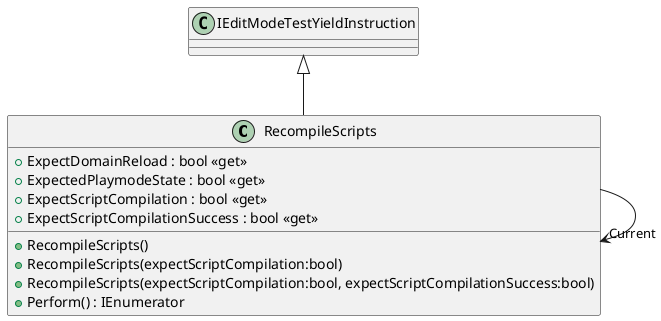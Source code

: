 @startuml
class RecompileScripts {
    + RecompileScripts()
    + RecompileScripts(expectScriptCompilation:bool)
    + RecompileScripts(expectScriptCompilation:bool, expectScriptCompilationSuccess:bool)
    + ExpectDomainReload : bool <<get>>
    + ExpectedPlaymodeState : bool <<get>>
    + ExpectScriptCompilation : bool <<get>>
    + ExpectScriptCompilationSuccess : bool <<get>>
    + Perform() : IEnumerator
}
IEditModeTestYieldInstruction <|-- RecompileScripts
RecompileScripts --> "Current" RecompileScripts
@enduml
